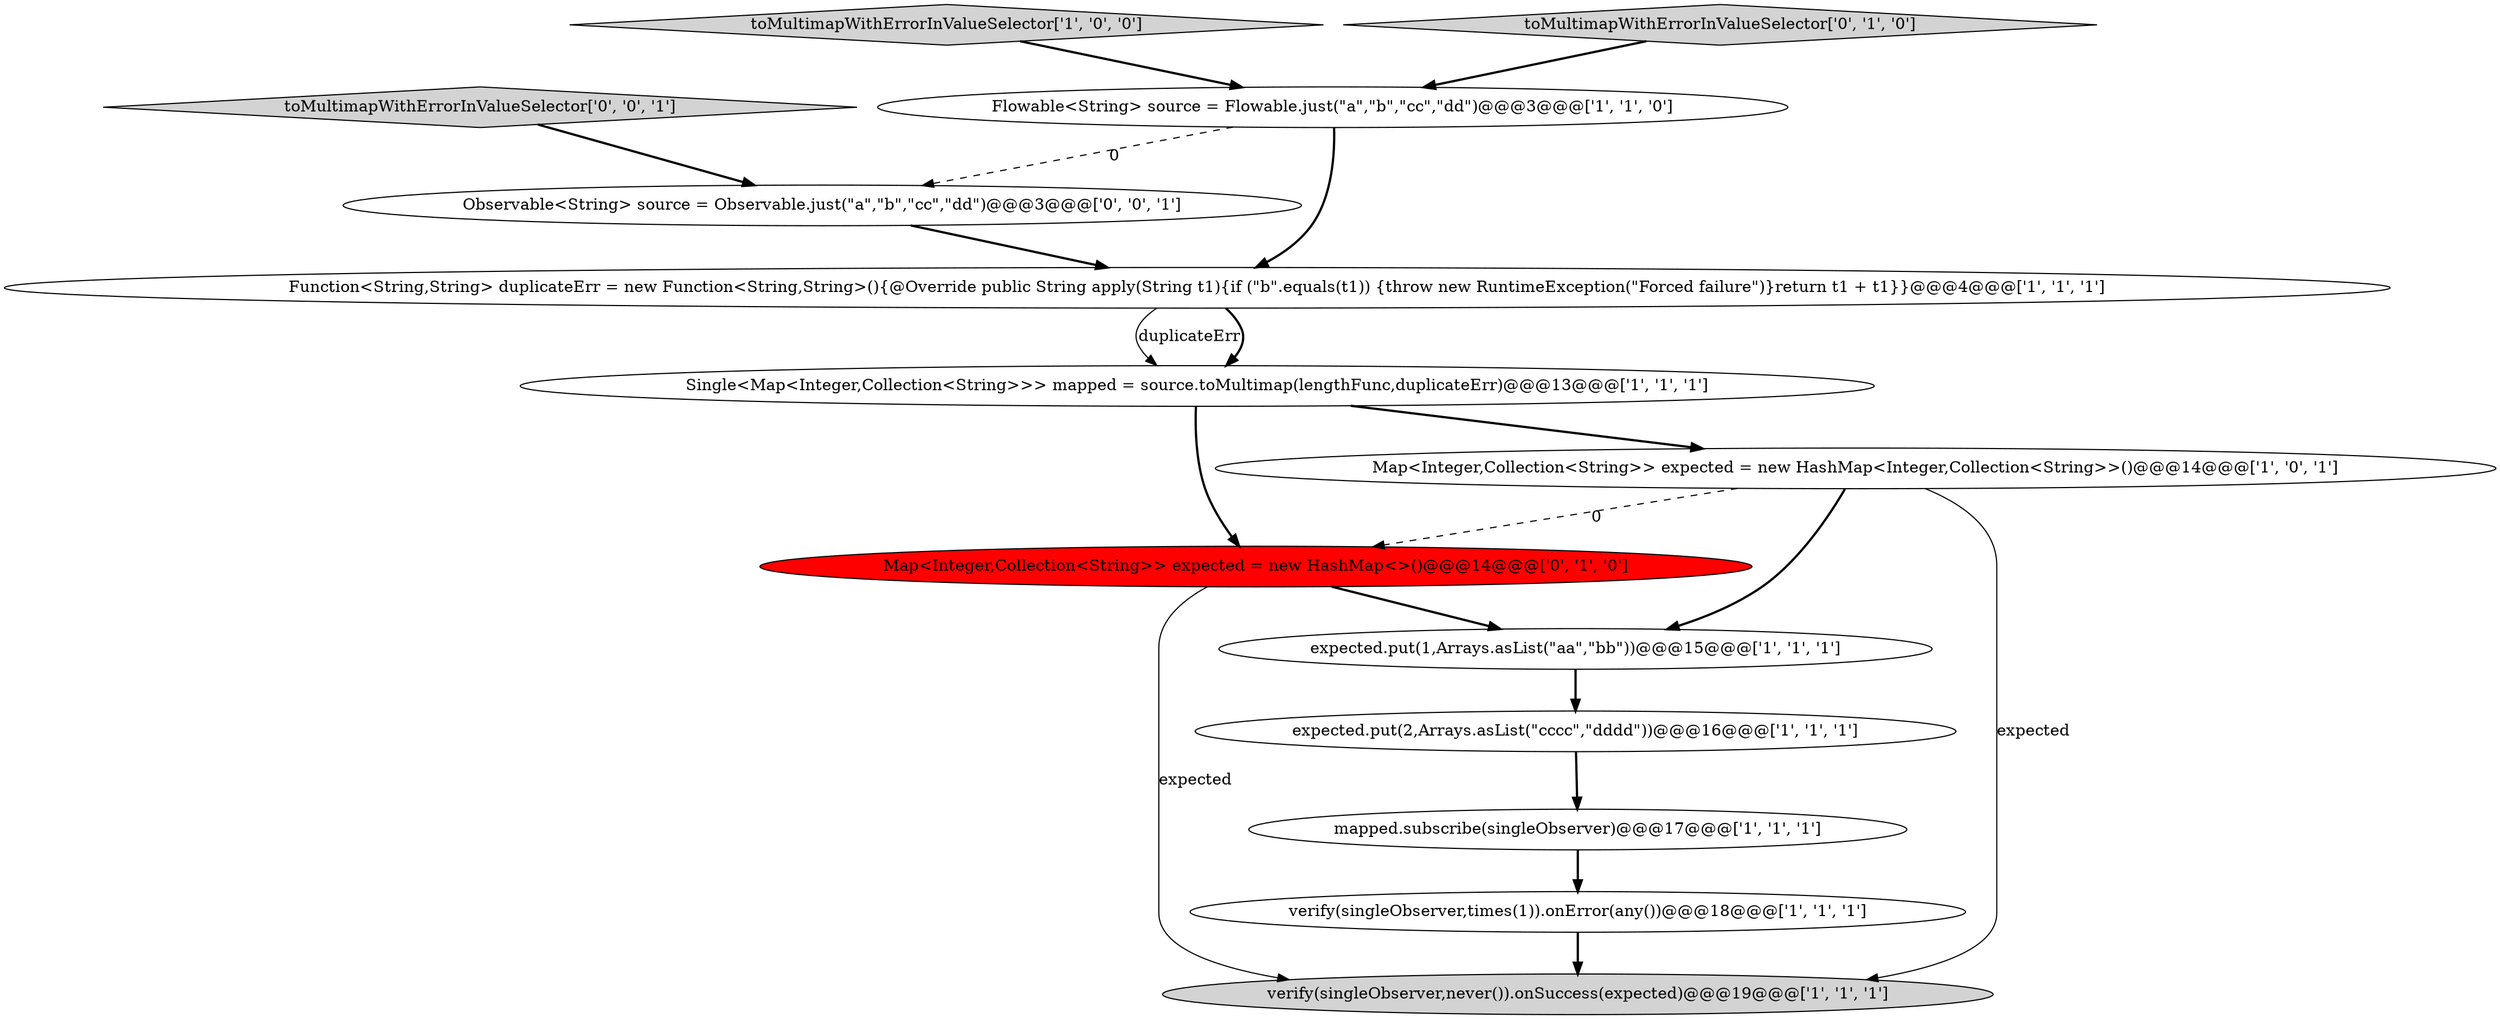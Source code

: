 digraph {
8 [style = filled, label = "Single<Map<Integer,Collection<String>>> mapped = source.toMultimap(lengthFunc,duplicateErr)@@@13@@@['1', '1', '1']", fillcolor = white, shape = ellipse image = "AAA0AAABBB1BBB"];
4 [style = filled, label = "mapped.subscribe(singleObserver)@@@17@@@['1', '1', '1']", fillcolor = white, shape = ellipse image = "AAA0AAABBB1BBB"];
7 [style = filled, label = "toMultimapWithErrorInValueSelector['1', '0', '0']", fillcolor = lightgray, shape = diamond image = "AAA0AAABBB1BBB"];
13 [style = filled, label = "Observable<String> source = Observable.just(\"a\",\"b\",\"cc\",\"dd\")@@@3@@@['0', '0', '1']", fillcolor = white, shape = ellipse image = "AAA0AAABBB3BBB"];
10 [style = filled, label = "toMultimapWithErrorInValueSelector['0', '1', '0']", fillcolor = lightgray, shape = diamond image = "AAA0AAABBB2BBB"];
0 [style = filled, label = "verify(singleObserver,times(1)).onError(any())@@@18@@@['1', '1', '1']", fillcolor = white, shape = ellipse image = "AAA0AAABBB1BBB"];
1 [style = filled, label = "Flowable<String> source = Flowable.just(\"a\",\"b\",\"cc\",\"dd\")@@@3@@@['1', '1', '0']", fillcolor = white, shape = ellipse image = "AAA0AAABBB1BBB"];
6 [style = filled, label = "verify(singleObserver,never()).onSuccess(expected)@@@19@@@['1', '1', '1']", fillcolor = lightgray, shape = ellipse image = "AAA0AAABBB1BBB"];
11 [style = filled, label = "Map<Integer,Collection<String>> expected = new HashMap<>()@@@14@@@['0', '1', '0']", fillcolor = red, shape = ellipse image = "AAA1AAABBB2BBB"];
2 [style = filled, label = "Function<String,String> duplicateErr = new Function<String,String>(){@Override public String apply(String t1){if (\"b\".equals(t1)) {throw new RuntimeException(\"Forced failure\")}return t1 + t1}}@@@4@@@['1', '1', '1']", fillcolor = white, shape = ellipse image = "AAA0AAABBB1BBB"];
3 [style = filled, label = "expected.put(1,Arrays.asList(\"aa\",\"bb\"))@@@15@@@['1', '1', '1']", fillcolor = white, shape = ellipse image = "AAA0AAABBB1BBB"];
9 [style = filled, label = "Map<Integer,Collection<String>> expected = new HashMap<Integer,Collection<String>>()@@@14@@@['1', '0', '1']", fillcolor = white, shape = ellipse image = "AAA0AAABBB1BBB"];
12 [style = filled, label = "toMultimapWithErrorInValueSelector['0', '0', '1']", fillcolor = lightgray, shape = diamond image = "AAA0AAABBB3BBB"];
5 [style = filled, label = "expected.put(2,Arrays.asList(\"cccc\",\"dddd\"))@@@16@@@['1', '1', '1']", fillcolor = white, shape = ellipse image = "AAA0AAABBB1BBB"];
9->3 [style = bold, label=""];
12->13 [style = bold, label=""];
9->11 [style = dashed, label="0"];
3->5 [style = bold, label=""];
1->2 [style = bold, label=""];
9->6 [style = solid, label="expected"];
7->1 [style = bold, label=""];
4->0 [style = bold, label=""];
11->6 [style = solid, label="expected"];
10->1 [style = bold, label=""];
11->3 [style = bold, label=""];
8->11 [style = bold, label=""];
0->6 [style = bold, label=""];
13->2 [style = bold, label=""];
2->8 [style = solid, label="duplicateErr"];
5->4 [style = bold, label=""];
2->8 [style = bold, label=""];
8->9 [style = bold, label=""];
1->13 [style = dashed, label="0"];
}
